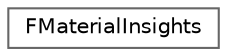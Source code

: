digraph "Graphical Class Hierarchy"
{
 // INTERACTIVE_SVG=YES
 // LATEX_PDF_SIZE
  bgcolor="transparent";
  edge [fontname=Helvetica,fontsize=10,labelfontname=Helvetica,labelfontsize=10];
  node [fontname=Helvetica,fontsize=10,shape=box,height=0.2,width=0.4];
  rankdir="LR";
  Node0 [id="Node000000",label="FMaterialInsights",height=0.2,width=0.4,color="grey40", fillcolor="white", style="filled",URL="$d9/d72/structFMaterialInsights.html",tooltip="A structure that holds reflection information about a material."];
}

